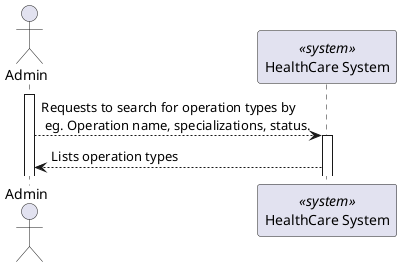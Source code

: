 @startuml

actor Admin as "Admin"
participant SYS as "HealthCare System" <<system>>

activate Admin 

Admin --> SYS : Requests to search for operation types by \n eg. Operation name, specializations, status.

activate SYS 

SYS --> Admin : Lists operation types

@enduml